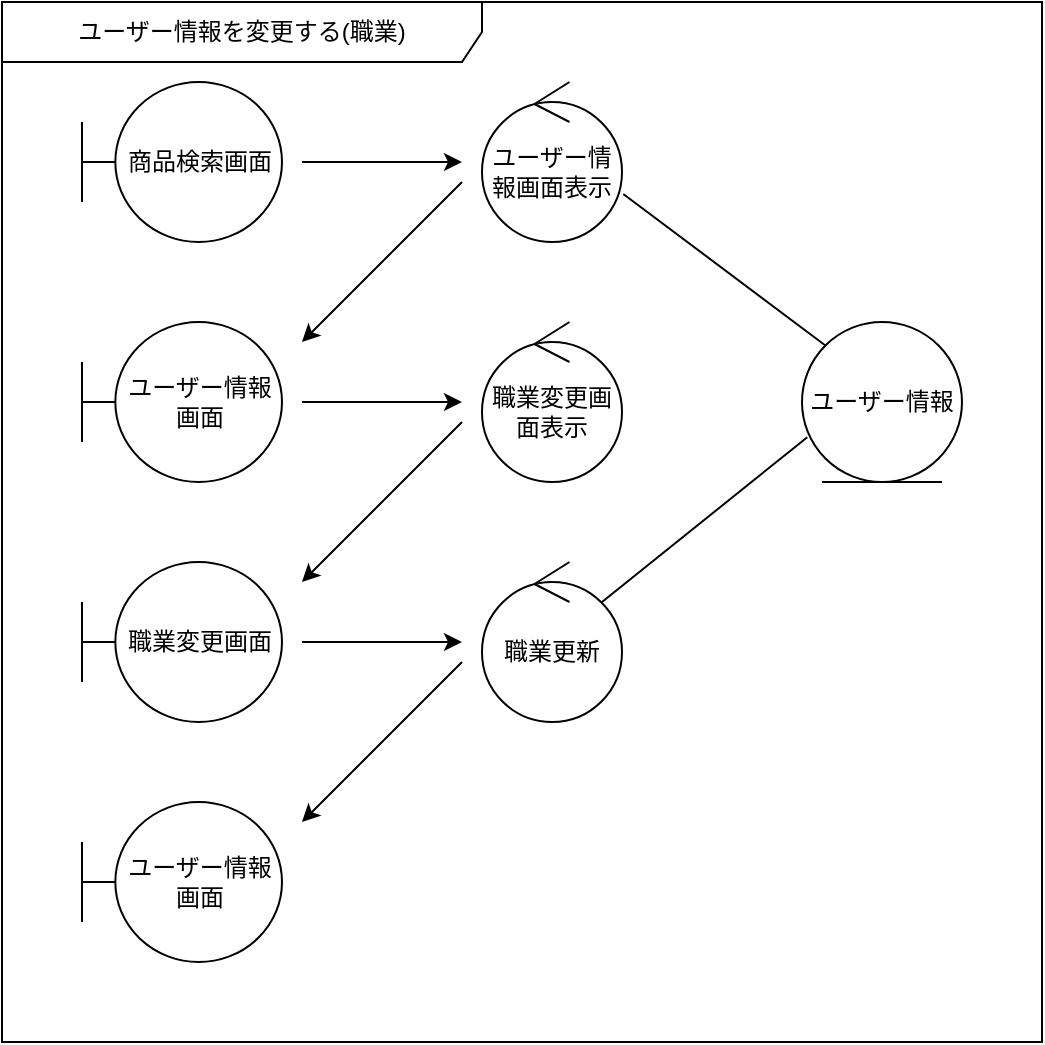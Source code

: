 <mxfile>
    <diagram id="0DUSVaT7ZE2tBYAZJQk3" name="ページ1">
        <mxGraphModel dx="720" dy="576" grid="1" gridSize="10" guides="1" tooltips="1" connect="1" arrows="1" fold="1" page="1" pageScale="1" pageWidth="1169" pageHeight="827" math="0" shadow="0">
            <root>
                <mxCell id="0"/>
                <mxCell id="1" parent="0"/>
                <mxCell id="2" value="商品検索画面" style="shape=umlBoundary;whiteSpace=wrap;html=1;" vertex="1" parent="1">
                    <mxGeometry x="80" y="80" width="100" height="80" as="geometry"/>
                </mxCell>
                <mxCell id="3" value="ユーザー情報画面表示" style="ellipse;shape=umlControl;whiteSpace=wrap;html=1;" vertex="1" parent="1">
                    <mxGeometry x="280" y="80" width="70" height="80" as="geometry"/>
                </mxCell>
                <mxCell id="4" value="ユーザー情報画面" style="shape=umlBoundary;whiteSpace=wrap;html=1;" vertex="1" parent="1">
                    <mxGeometry x="80" y="200" width="100" height="80" as="geometry"/>
                </mxCell>
                <mxCell id="5" value="職業変更画面表示" style="ellipse;shape=umlControl;whiteSpace=wrap;html=1;" vertex="1" parent="1">
                    <mxGeometry x="280" y="200" width="70" height="80" as="geometry"/>
                </mxCell>
                <mxCell id="6" value="職業変更画面" style="shape=umlBoundary;whiteSpace=wrap;html=1;" vertex="1" parent="1">
                    <mxGeometry x="80" y="320" width="100" height="80" as="geometry"/>
                </mxCell>
                <mxCell id="7" value="職業更新" style="ellipse;shape=umlControl;whiteSpace=wrap;html=1;" vertex="1" parent="1">
                    <mxGeometry x="280" y="320" width="70" height="80" as="geometry"/>
                </mxCell>
                <mxCell id="8" value="ユーザー情報" style="ellipse;shape=umlEntity;whiteSpace=wrap;html=1;" vertex="1" parent="1">
                    <mxGeometry x="440" y="200" width="80" height="80" as="geometry"/>
                </mxCell>
                <mxCell id="9" value="ユーザー情報画面" style="shape=umlBoundary;whiteSpace=wrap;html=1;" vertex="1" parent="1">
                    <mxGeometry x="80" y="440" width="100" height="80" as="geometry"/>
                </mxCell>
                <mxCell id="10" value="" style="endArrow=none;html=1;exitX=1.009;exitY=0.7;exitDx=0;exitDy=0;exitPerimeter=0;entryX=0;entryY=0;entryDx=0;entryDy=0;" edge="1" parent="1" source="3" target="8">
                    <mxGeometry width="50" height="50" relative="1" as="geometry">
                        <mxPoint x="340" y="340" as="sourcePoint"/>
                        <mxPoint x="420" y="220" as="targetPoint"/>
                    </mxGeometry>
                </mxCell>
                <mxCell id="11" value="" style="endArrow=none;html=1;entryX=0.033;entryY=0.72;entryDx=0;entryDy=0;entryPerimeter=0;" edge="1" parent="1" target="8">
                    <mxGeometry width="50" height="50" relative="1" as="geometry">
                        <mxPoint x="340" y="340" as="sourcePoint"/>
                        <mxPoint x="390" y="290" as="targetPoint"/>
                    </mxGeometry>
                </mxCell>
                <mxCell id="12" value="" style="endArrow=classic;html=1;" edge="1" parent="1">
                    <mxGeometry width="50" height="50" relative="1" as="geometry">
                        <mxPoint x="190" y="120" as="sourcePoint"/>
                        <mxPoint x="270" y="120" as="targetPoint"/>
                    </mxGeometry>
                </mxCell>
                <mxCell id="13" value="" style="endArrow=classic;html=1;" edge="1" parent="1">
                    <mxGeometry width="50" height="50" relative="1" as="geometry">
                        <mxPoint x="270" y="130" as="sourcePoint"/>
                        <mxPoint x="190" y="210" as="targetPoint"/>
                    </mxGeometry>
                </mxCell>
                <mxCell id="14" value="" style="endArrow=classic;html=1;" edge="1" parent="1">
                    <mxGeometry width="50" height="50" relative="1" as="geometry">
                        <mxPoint x="190" y="240" as="sourcePoint"/>
                        <mxPoint x="270" y="240" as="targetPoint"/>
                    </mxGeometry>
                </mxCell>
                <mxCell id="15" value="" style="endArrow=classic;html=1;" edge="1" parent="1">
                    <mxGeometry width="50" height="50" relative="1" as="geometry">
                        <mxPoint x="270" y="250" as="sourcePoint"/>
                        <mxPoint x="190" y="330" as="targetPoint"/>
                    </mxGeometry>
                </mxCell>
                <mxCell id="16" value="" style="endArrow=classic;html=1;" edge="1" parent="1">
                    <mxGeometry width="50" height="50" relative="1" as="geometry">
                        <mxPoint x="190" y="360" as="sourcePoint"/>
                        <mxPoint x="270" y="360" as="targetPoint"/>
                    </mxGeometry>
                </mxCell>
                <mxCell id="17" value="" style="endArrow=classic;html=1;" edge="1" parent="1">
                    <mxGeometry width="50" height="50" relative="1" as="geometry">
                        <mxPoint x="270" y="370" as="sourcePoint"/>
                        <mxPoint x="190" y="450" as="targetPoint"/>
                    </mxGeometry>
                </mxCell>
                <mxCell id="18" value="ユーザー情報を変更する(職業)" style="shape=umlFrame;whiteSpace=wrap;html=1;width=240;height=30;" vertex="1" parent="1">
                    <mxGeometry x="40" y="40" width="520" height="520" as="geometry"/>
                </mxCell>
            </root>
        </mxGraphModel>
    </diagram>
</mxfile>